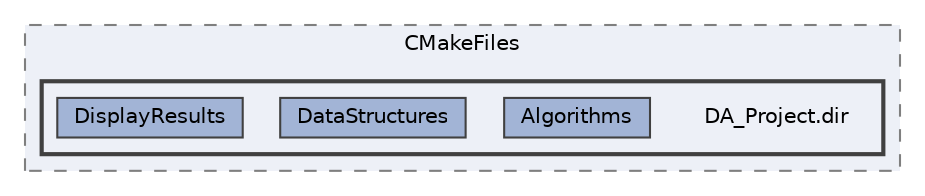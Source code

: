 digraph "SourceCode/build/CMakeFiles/DA_Project.dir"
{
 // LATEX_PDF_SIZE
  bgcolor="transparent";
  edge [fontname=Helvetica,fontsize=10,labelfontname=Helvetica,labelfontsize=10];
  node [fontname=Helvetica,fontsize=10,shape=box,height=0.2,width=0.4];
  compound=true
  subgraph clusterdir_0a68f6a41534be0bb59f4e1a524cda4c {
    graph [ bgcolor="#edf0f7", pencolor="grey50", label="CMakeFiles", fontname=Helvetica,fontsize=10 style="filled,dashed", URL="dir_0a68f6a41534be0bb59f4e1a524cda4c.html",tooltip=""]
  subgraph clusterdir_5c097d287c9e4f49955bb4aeaab1b920 {
    graph [ bgcolor="#edf0f7", pencolor="grey25", label="", fontname=Helvetica,fontsize=10 style="filled,bold", URL="dir_5c097d287c9e4f49955bb4aeaab1b920.html",tooltip=""]
    dir_5c097d287c9e4f49955bb4aeaab1b920 [shape=plaintext, label="DA_Project.dir"];
  dir_a3a00485ade1f0f5fdeca20daf295ebe [label="Algorithms", fillcolor="#a2b4d6", color="grey25", style="filled", URL="dir_a3a00485ade1f0f5fdeca20daf295ebe.html",tooltip=""];
  dir_1b82834da8b9a42eca49b8e1997b35e6 [label="DataStructures", fillcolor="#a2b4d6", color="grey25", style="filled", URL="dir_1b82834da8b9a42eca49b8e1997b35e6.html",tooltip=""];
  dir_3e1f675df0aee800438866529b04d796 [label="DisplayResults", fillcolor="#a2b4d6", color="grey25", style="filled", URL="dir_3e1f675df0aee800438866529b04d796.html",tooltip=""];
  }
  }
}

